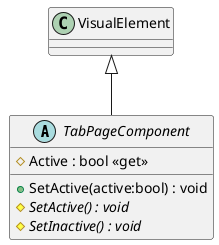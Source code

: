 @startuml
abstract class TabPageComponent {
    # Active : bool <<get>>
    + SetActive(active:bool) : void
    # {abstract} SetActive() : void
    # {abstract} SetInactive() : void
}
VisualElement <|-- TabPageComponent
@enduml
